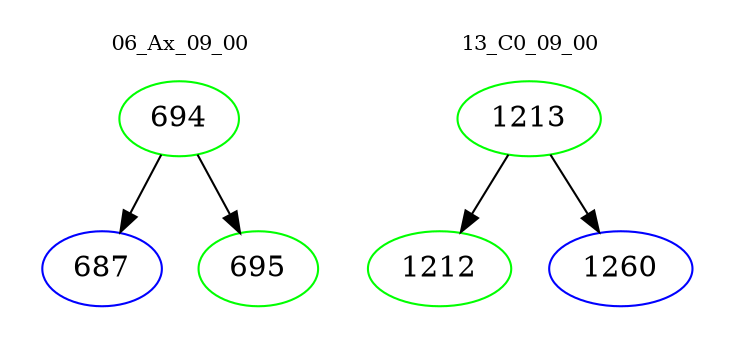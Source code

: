 digraph{
subgraph cluster_0 {
color = white
label = "06_Ax_09_00";
fontsize=10;
T0_694 [label="694", color="green"]
T0_694 -> T0_687 [color="black"]
T0_687 [label="687", color="blue"]
T0_694 -> T0_695 [color="black"]
T0_695 [label="695", color="green"]
}
subgraph cluster_1 {
color = white
label = "13_C0_09_00";
fontsize=10;
T1_1213 [label="1213", color="green"]
T1_1213 -> T1_1212 [color="black"]
T1_1212 [label="1212", color="green"]
T1_1213 -> T1_1260 [color="black"]
T1_1260 [label="1260", color="blue"]
}
}
